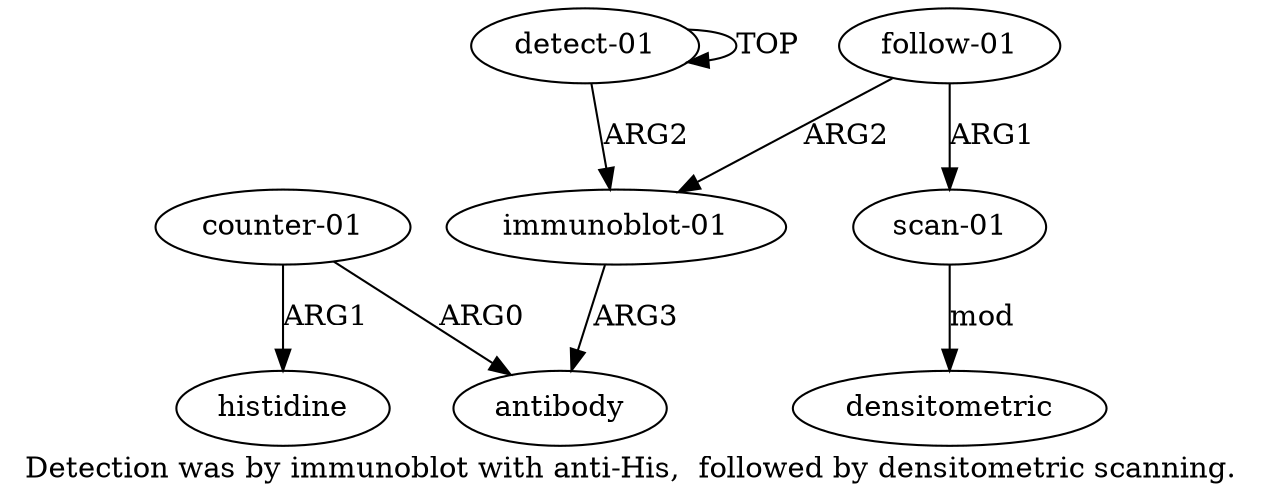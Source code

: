 digraph  {
	graph [label="Detection was by immunoblot with anti-His,  followed by densitometric scanning."];
	node [label="\N"];
	a1	 [color=black,
		gold_ind=1,
		gold_label="immunoblot-01",
		label="immunoblot-01",
		test_ind=1,
		test_label="immunoblot-01"];
	a2	 [color=black,
		gold_ind=2,
		gold_label=antibody,
		label=antibody,
		test_ind=2,
		test_label=antibody];
	a1 -> a2 [key=0,
	color=black,
	gold_label=ARG3,
	label=ARG3,
	test_label=ARG3];
a0 [color=black,
	gold_ind=0,
	gold_label="detect-01",
	label="detect-01",
	test_ind=0,
	test_label="detect-01"];
a0 -> a1 [key=0,
color=black,
gold_label=ARG2,
label=ARG2,
test_label=ARG2];
a0 -> a0 [key=0,
color=black,
gold_label=TOP,
label=TOP,
test_label=TOP];
a3 [color=black,
gold_ind=3,
gold_label="counter-01",
label="counter-01",
test_ind=3,
test_label="counter-01"];
a3 -> a2 [key=0,
color=black,
gold_label=ARG0,
label=ARG0,
test_label=ARG0];
a4 [color=black,
gold_ind=4,
gold_label=histidine,
label=histidine,
test_ind=4,
test_label=histidine];
a3 -> a4 [key=0,
color=black,
gold_label=ARG1,
label=ARG1,
test_label=ARG1];
a5 [color=black,
gold_ind=5,
gold_label="follow-01",
label="follow-01",
test_ind=5,
test_label="follow-01"];
a5 -> a1 [key=0,
color=black,
gold_label=ARG2,
label=ARG2,
test_label=ARG2];
a6 [color=black,
gold_ind=6,
gold_label="scan-01",
label="scan-01",
test_ind=6,
test_label="scan-01"];
a5 -> a6 [key=0,
color=black,
gold_label=ARG1,
label=ARG1,
test_label=ARG1];
a7 [color=black,
gold_ind=7,
gold_label=densitometric,
label=densitometric,
test_ind=7,
test_label=densitometric];
a6 -> a7 [key=0,
color=black,
gold_label=mod,
label=mod,
test_label=mod];
}
